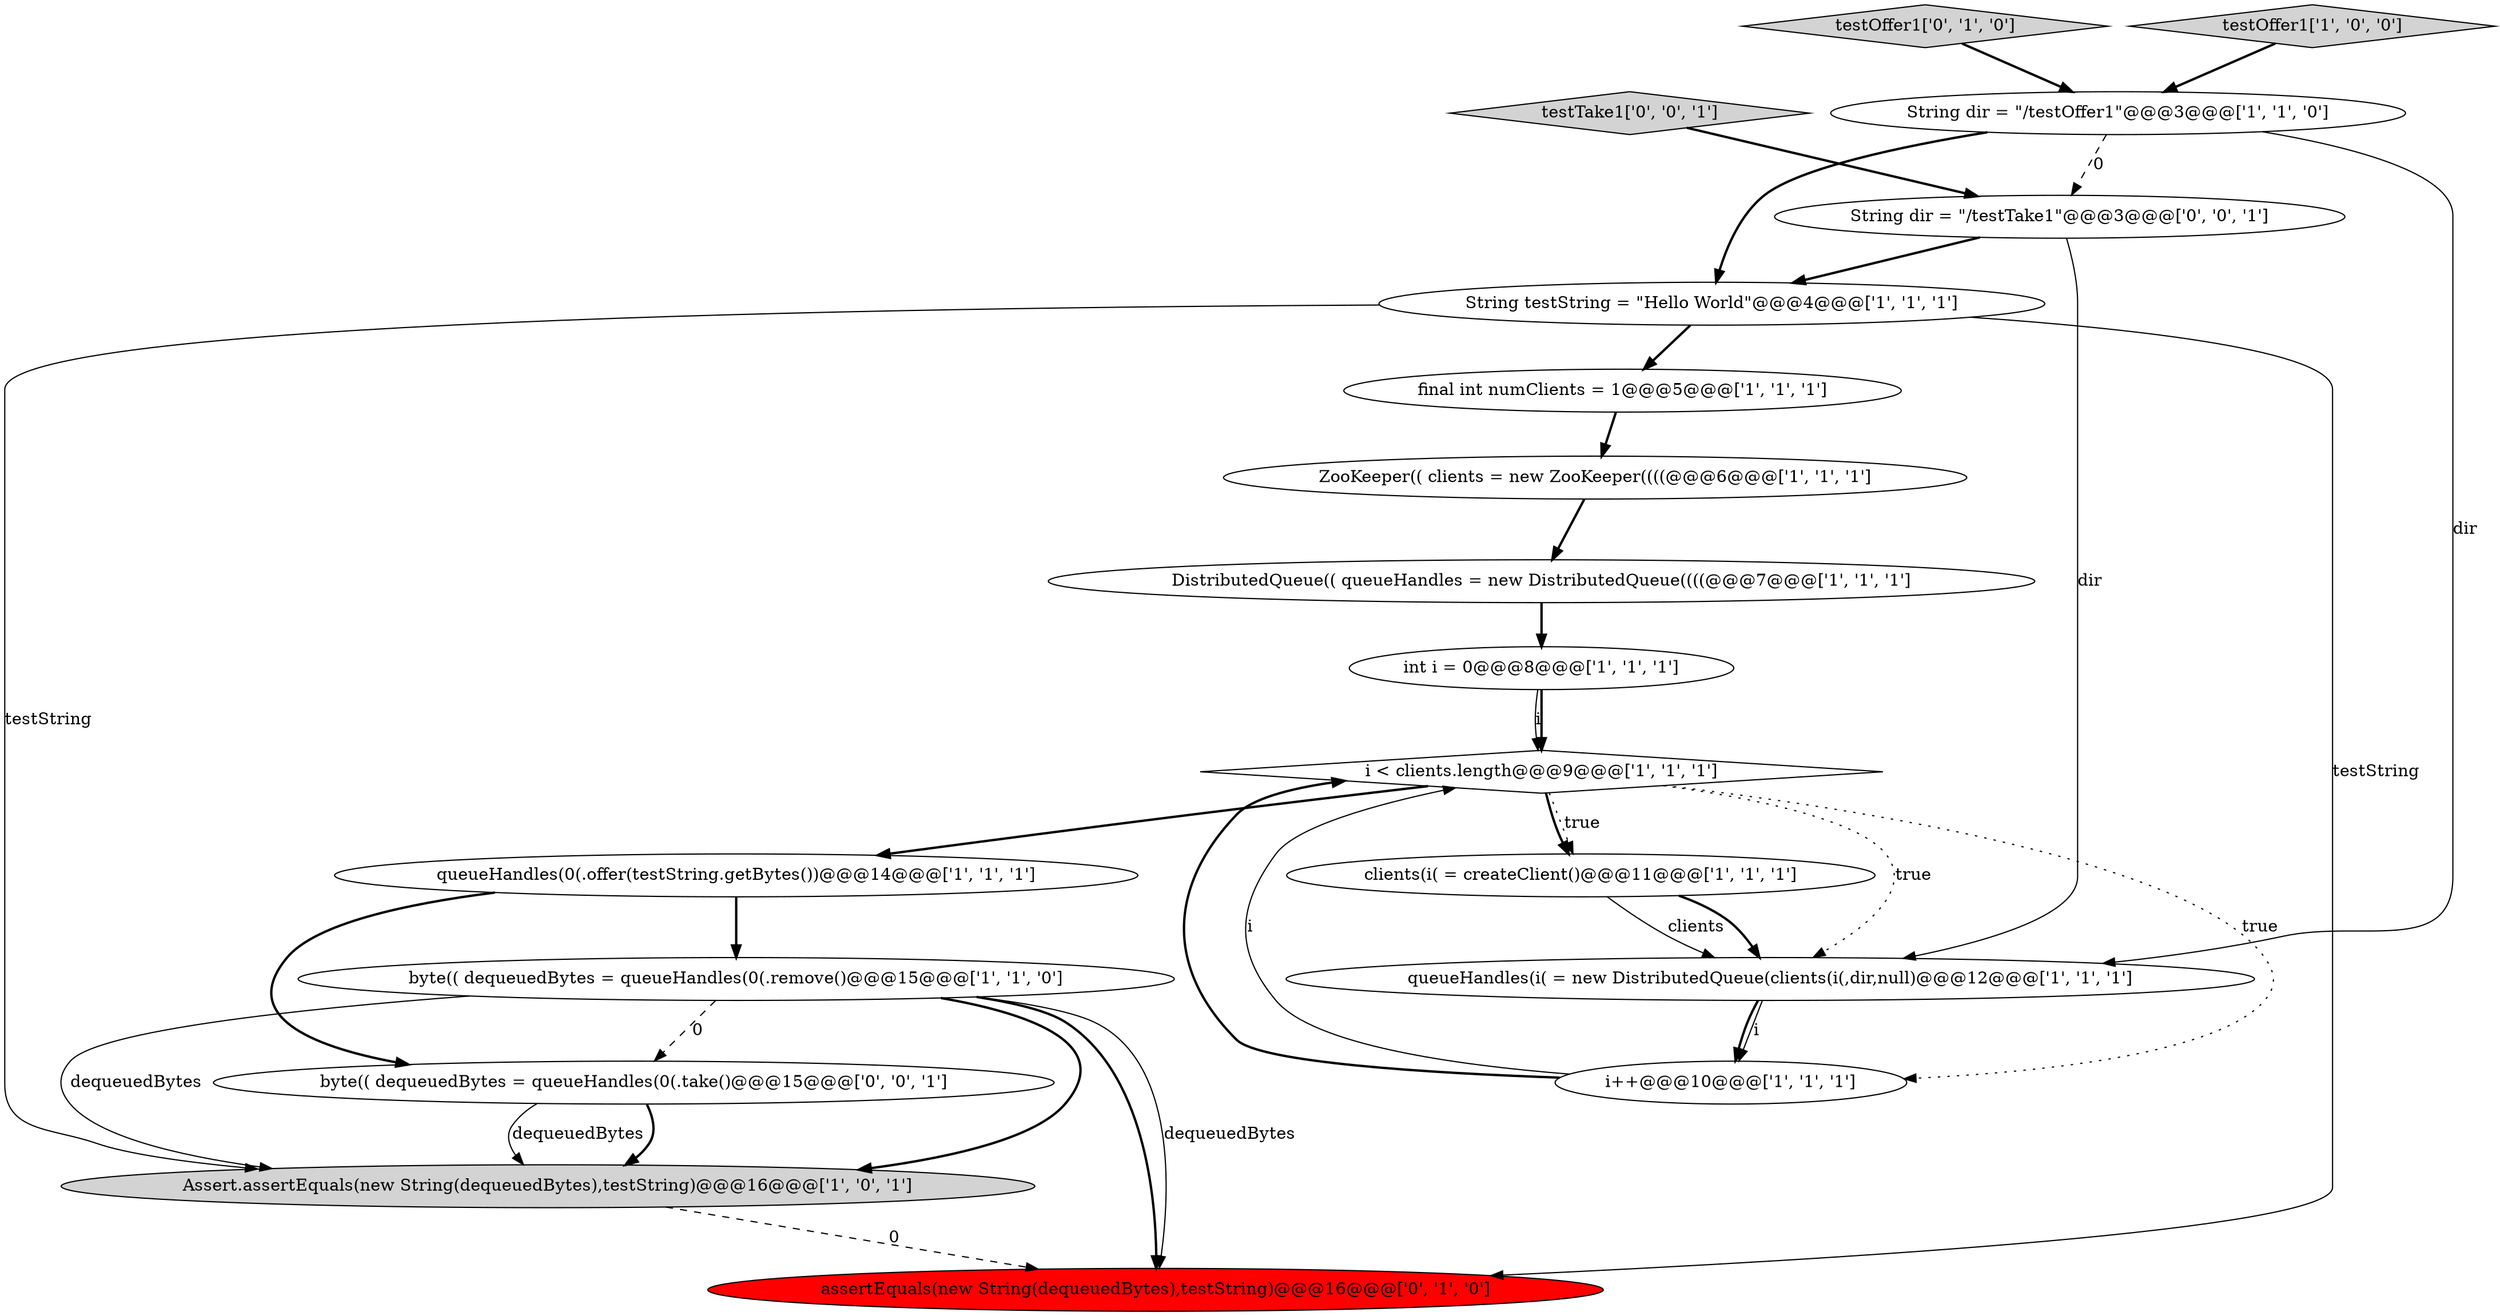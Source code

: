 digraph {
1 [style = filled, label = "String dir = \"/testOffer1\"@@@3@@@['1', '1', '0']", fillcolor = white, shape = ellipse image = "AAA0AAABBB1BBB"];
15 [style = filled, label = "assertEquals(new String(dequeuedBytes),testString)@@@16@@@['0', '1', '0']", fillcolor = red, shape = ellipse image = "AAA1AAABBB2BBB"];
8 [style = filled, label = "queueHandles(0(.offer(testString.getBytes())@@@14@@@['1', '1', '1']", fillcolor = white, shape = ellipse image = "AAA0AAABBB1BBB"];
16 [style = filled, label = "String dir = \"/testTake1\"@@@3@@@['0', '0', '1']", fillcolor = white, shape = ellipse image = "AAA0AAABBB3BBB"];
14 [style = filled, label = "testOffer1['0', '1', '0']", fillcolor = lightgray, shape = diamond image = "AAA0AAABBB2BBB"];
9 [style = filled, label = "String testString = \"Hello World\"@@@4@@@['1', '1', '1']", fillcolor = white, shape = ellipse image = "AAA0AAABBB1BBB"];
18 [style = filled, label = "byte(( dequeuedBytes = queueHandles(0(.take()@@@15@@@['0', '0', '1']", fillcolor = white, shape = ellipse image = "AAA0AAABBB3BBB"];
11 [style = filled, label = "ZooKeeper(( clients = new ZooKeeper((((@@@6@@@['1', '1', '1']", fillcolor = white, shape = ellipse image = "AAA0AAABBB1BBB"];
12 [style = filled, label = "final int numClients = 1@@@5@@@['1', '1', '1']", fillcolor = white, shape = ellipse image = "AAA0AAABBB1BBB"];
17 [style = filled, label = "testTake1['0', '0', '1']", fillcolor = lightgray, shape = diamond image = "AAA0AAABBB3BBB"];
4 [style = filled, label = "Assert.assertEquals(new String(dequeuedBytes),testString)@@@16@@@['1', '0', '1']", fillcolor = lightgray, shape = ellipse image = "AAA0AAABBB1BBB"];
5 [style = filled, label = "int i = 0@@@8@@@['1', '1', '1']", fillcolor = white, shape = ellipse image = "AAA0AAABBB1BBB"];
2 [style = filled, label = "testOffer1['1', '0', '0']", fillcolor = lightgray, shape = diamond image = "AAA0AAABBB1BBB"];
13 [style = filled, label = "i < clients.length@@@9@@@['1', '1', '1']", fillcolor = white, shape = diamond image = "AAA0AAABBB1BBB"];
3 [style = filled, label = "DistributedQueue(( queueHandles = new DistributedQueue((((@@@7@@@['1', '1', '1']", fillcolor = white, shape = ellipse image = "AAA0AAABBB1BBB"];
10 [style = filled, label = "byte(( dequeuedBytes = queueHandles(0(.remove()@@@15@@@['1', '1', '0']", fillcolor = white, shape = ellipse image = "AAA0AAABBB1BBB"];
6 [style = filled, label = "clients(i( = createClient()@@@11@@@['1', '1', '1']", fillcolor = white, shape = ellipse image = "AAA0AAABBB1BBB"];
0 [style = filled, label = "queueHandles(i( = new DistributedQueue(clients(i(,dir,null)@@@12@@@['1', '1', '1']", fillcolor = white, shape = ellipse image = "AAA0AAABBB1BBB"];
7 [style = filled, label = "i++@@@10@@@['1', '1', '1']", fillcolor = white, shape = ellipse image = "AAA0AAABBB1BBB"];
7->13 [style = bold, label=""];
13->6 [style = dotted, label="true"];
8->10 [style = bold, label=""];
10->15 [style = bold, label=""];
2->1 [style = bold, label=""];
8->18 [style = bold, label=""];
12->11 [style = bold, label=""];
6->0 [style = solid, label="clients"];
6->0 [style = bold, label=""];
13->7 [style = dotted, label="true"];
5->13 [style = solid, label="i"];
10->4 [style = solid, label="dequeuedBytes"];
16->0 [style = solid, label="dir"];
9->4 [style = solid, label="testString"];
1->9 [style = bold, label=""];
14->1 [style = bold, label=""];
10->15 [style = solid, label="dequeuedBytes"];
0->7 [style = bold, label=""];
7->13 [style = solid, label="i"];
10->18 [style = dashed, label="0"];
1->0 [style = solid, label="dir"];
3->5 [style = bold, label=""];
18->4 [style = bold, label=""];
11->3 [style = bold, label=""];
13->0 [style = dotted, label="true"];
1->16 [style = dashed, label="0"];
4->15 [style = dashed, label="0"];
5->13 [style = bold, label=""];
10->4 [style = bold, label=""];
18->4 [style = solid, label="dequeuedBytes"];
9->12 [style = bold, label=""];
13->6 [style = bold, label=""];
13->8 [style = bold, label=""];
16->9 [style = bold, label=""];
9->15 [style = solid, label="testString"];
17->16 [style = bold, label=""];
0->7 [style = solid, label="i"];
}
